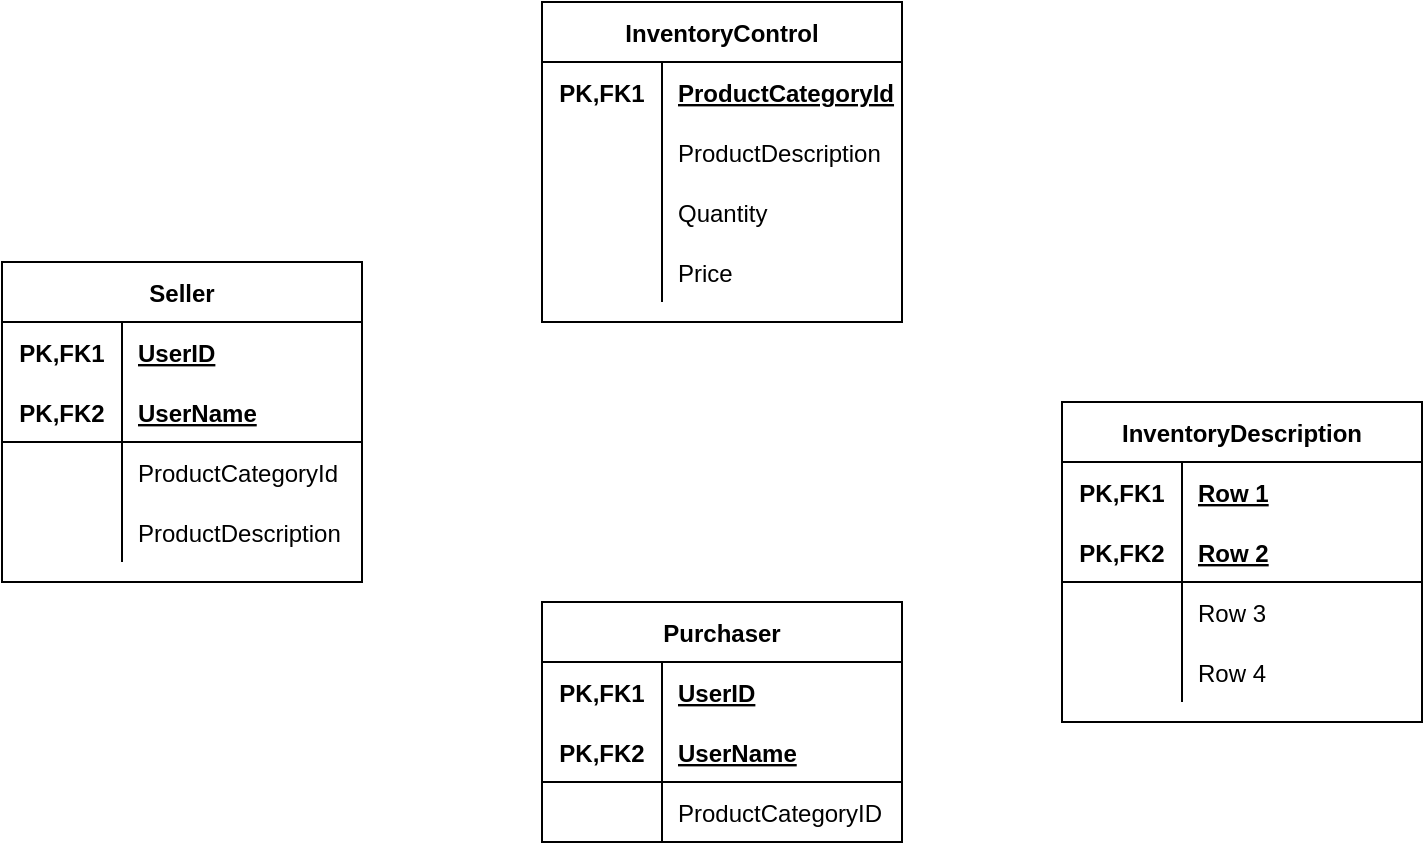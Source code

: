 <mxfile version="14.3.0" type="github">
  <diagram id="fB64tMOYFkFWQUvkLbui" name="Page-1">
    <mxGraphModel dx="1038" dy="587" grid="1" gridSize="10" guides="1" tooltips="1" connect="1" arrows="1" fold="1" page="1" pageScale="1" pageWidth="850" pageHeight="1100" math="0" shadow="0">
      <root>
        <mxCell id="0" />
        <mxCell id="1" parent="0" />
        <mxCell id="xFfkrpB8t_EoLugRh91A-27" value="Purchaser" style="shape=table;startSize=30;container=1;collapsible=1;childLayout=tableLayout;fixedRows=1;rowLines=0;fontStyle=1;align=center;resizeLast=1;" vertex="1" parent="1">
          <mxGeometry x="360" y="330" width="180" height="120" as="geometry" />
        </mxCell>
        <mxCell id="xFfkrpB8t_EoLugRh91A-28" value="" style="shape=partialRectangle;collapsible=0;dropTarget=0;pointerEvents=0;fillColor=none;top=0;left=0;bottom=0;right=0;points=[[0,0.5],[1,0.5]];portConstraint=eastwest;" vertex="1" parent="xFfkrpB8t_EoLugRh91A-27">
          <mxGeometry y="30" width="180" height="30" as="geometry" />
        </mxCell>
        <mxCell id="xFfkrpB8t_EoLugRh91A-29" value="PK,FK1" style="shape=partialRectangle;connectable=0;fillColor=none;top=0;left=0;bottom=0;right=0;fontStyle=1;overflow=hidden;" vertex="1" parent="xFfkrpB8t_EoLugRh91A-28">
          <mxGeometry width="60" height="30" as="geometry" />
        </mxCell>
        <mxCell id="xFfkrpB8t_EoLugRh91A-30" value="UserID" style="shape=partialRectangle;connectable=0;fillColor=none;top=0;left=0;bottom=0;right=0;align=left;spacingLeft=6;fontStyle=5;overflow=hidden;" vertex="1" parent="xFfkrpB8t_EoLugRh91A-28">
          <mxGeometry x="60" width="120" height="30" as="geometry" />
        </mxCell>
        <mxCell id="xFfkrpB8t_EoLugRh91A-31" value="" style="shape=partialRectangle;collapsible=0;dropTarget=0;pointerEvents=0;fillColor=none;top=0;left=0;bottom=1;right=0;points=[[0,0.5],[1,0.5]];portConstraint=eastwest;" vertex="1" parent="xFfkrpB8t_EoLugRh91A-27">
          <mxGeometry y="60" width="180" height="30" as="geometry" />
        </mxCell>
        <mxCell id="xFfkrpB8t_EoLugRh91A-32" value="PK,FK2" style="shape=partialRectangle;connectable=0;fillColor=none;top=0;left=0;bottom=0;right=0;fontStyle=1;overflow=hidden;" vertex="1" parent="xFfkrpB8t_EoLugRh91A-31">
          <mxGeometry width="60" height="30" as="geometry" />
        </mxCell>
        <mxCell id="xFfkrpB8t_EoLugRh91A-33" value="UserName" style="shape=partialRectangle;connectable=0;fillColor=none;top=0;left=0;bottom=0;right=0;align=left;spacingLeft=6;fontStyle=5;overflow=hidden;" vertex="1" parent="xFfkrpB8t_EoLugRh91A-31">
          <mxGeometry x="60" width="120" height="30" as="geometry" />
        </mxCell>
        <mxCell id="xFfkrpB8t_EoLugRh91A-34" value="" style="shape=partialRectangle;collapsible=0;dropTarget=0;pointerEvents=0;fillColor=none;top=0;left=0;bottom=0;right=0;points=[[0,0.5],[1,0.5]];portConstraint=eastwest;" vertex="1" parent="xFfkrpB8t_EoLugRh91A-27">
          <mxGeometry y="90" width="180" height="30" as="geometry" />
        </mxCell>
        <mxCell id="xFfkrpB8t_EoLugRh91A-35" value="" style="shape=partialRectangle;connectable=0;fillColor=none;top=0;left=0;bottom=0;right=0;editable=1;overflow=hidden;" vertex="1" parent="xFfkrpB8t_EoLugRh91A-34">
          <mxGeometry width="60" height="30" as="geometry" />
        </mxCell>
        <mxCell id="xFfkrpB8t_EoLugRh91A-36" value="ProductCategoryID" style="shape=partialRectangle;connectable=0;fillColor=none;top=0;left=0;bottom=0;right=0;align=left;spacingLeft=6;overflow=hidden;" vertex="1" parent="xFfkrpB8t_EoLugRh91A-34">
          <mxGeometry x="60" width="120" height="30" as="geometry" />
        </mxCell>
        <mxCell id="xFfkrpB8t_EoLugRh91A-40" value="InventoryControl" style="shape=table;startSize=30;container=1;collapsible=1;childLayout=tableLayout;fixedRows=1;rowLines=0;fontStyle=1;align=center;resizeLast=1;" vertex="1" parent="1">
          <mxGeometry x="360" y="30" width="180" height="160" as="geometry" />
        </mxCell>
        <mxCell id="xFfkrpB8t_EoLugRh91A-41" value="" style="shape=partialRectangle;collapsible=0;dropTarget=0;pointerEvents=0;fillColor=none;top=0;left=0;bottom=0;right=0;points=[[0,0.5],[1,0.5]];portConstraint=eastwest;" vertex="1" parent="xFfkrpB8t_EoLugRh91A-40">
          <mxGeometry y="30" width="180" height="30" as="geometry" />
        </mxCell>
        <mxCell id="xFfkrpB8t_EoLugRh91A-42" value="PK,FK1" style="shape=partialRectangle;connectable=0;fillColor=none;top=0;left=0;bottom=0;right=0;fontStyle=1;overflow=hidden;" vertex="1" parent="xFfkrpB8t_EoLugRh91A-41">
          <mxGeometry width="60" height="30" as="geometry" />
        </mxCell>
        <mxCell id="xFfkrpB8t_EoLugRh91A-43" value="ProductCategoryId" style="shape=partialRectangle;connectable=0;fillColor=none;top=0;left=0;bottom=0;right=0;align=left;spacingLeft=6;fontStyle=5;overflow=hidden;" vertex="1" parent="xFfkrpB8t_EoLugRh91A-41">
          <mxGeometry x="60" width="120" height="30" as="geometry" />
        </mxCell>
        <mxCell id="xFfkrpB8t_EoLugRh91A-47" value="" style="shape=partialRectangle;collapsible=0;dropTarget=0;pointerEvents=0;fillColor=none;top=0;left=0;bottom=0;right=0;points=[[0,0.5],[1,0.5]];portConstraint=eastwest;" vertex="1" parent="xFfkrpB8t_EoLugRh91A-40">
          <mxGeometry y="60" width="180" height="30" as="geometry" />
        </mxCell>
        <mxCell id="xFfkrpB8t_EoLugRh91A-48" value="" style="shape=partialRectangle;connectable=0;fillColor=none;top=0;left=0;bottom=0;right=0;editable=1;overflow=hidden;" vertex="1" parent="xFfkrpB8t_EoLugRh91A-47">
          <mxGeometry width="60" height="30" as="geometry" />
        </mxCell>
        <mxCell id="xFfkrpB8t_EoLugRh91A-49" value="ProductDescription" style="shape=partialRectangle;connectable=0;fillColor=none;top=0;left=0;bottom=0;right=0;align=left;spacingLeft=6;overflow=hidden;" vertex="1" parent="xFfkrpB8t_EoLugRh91A-47">
          <mxGeometry x="60" width="120" height="30" as="geometry" />
        </mxCell>
        <mxCell id="xFfkrpB8t_EoLugRh91A-84" value="" style="shape=partialRectangle;collapsible=0;dropTarget=0;pointerEvents=0;fillColor=none;top=0;left=0;bottom=0;right=0;points=[[0,0.5],[1,0.5]];portConstraint=eastwest;" vertex="1" parent="xFfkrpB8t_EoLugRh91A-40">
          <mxGeometry y="90" width="180" height="30" as="geometry" />
        </mxCell>
        <mxCell id="xFfkrpB8t_EoLugRh91A-85" value="" style="shape=partialRectangle;connectable=0;fillColor=none;top=0;left=0;bottom=0;right=0;editable=1;overflow=hidden;" vertex="1" parent="xFfkrpB8t_EoLugRh91A-84">
          <mxGeometry width="60" height="30" as="geometry" />
        </mxCell>
        <mxCell id="xFfkrpB8t_EoLugRh91A-86" value="Quantity" style="shape=partialRectangle;connectable=0;fillColor=none;top=0;left=0;bottom=0;right=0;align=left;spacingLeft=6;overflow=hidden;" vertex="1" parent="xFfkrpB8t_EoLugRh91A-84">
          <mxGeometry x="60" width="120" height="30" as="geometry" />
        </mxCell>
        <mxCell id="xFfkrpB8t_EoLugRh91A-50" value="" style="shape=partialRectangle;collapsible=0;dropTarget=0;pointerEvents=0;fillColor=none;top=0;left=0;bottom=0;right=0;points=[[0,0.5],[1,0.5]];portConstraint=eastwest;" vertex="1" parent="xFfkrpB8t_EoLugRh91A-40">
          <mxGeometry y="120" width="180" height="30" as="geometry" />
        </mxCell>
        <mxCell id="xFfkrpB8t_EoLugRh91A-51" value="" style="shape=partialRectangle;connectable=0;fillColor=none;top=0;left=0;bottom=0;right=0;editable=1;overflow=hidden;" vertex="1" parent="xFfkrpB8t_EoLugRh91A-50">
          <mxGeometry width="60" height="30" as="geometry" />
        </mxCell>
        <mxCell id="xFfkrpB8t_EoLugRh91A-52" value="Price" style="shape=partialRectangle;connectable=0;fillColor=none;top=0;left=0;bottom=0;right=0;align=left;spacingLeft=6;overflow=hidden;" vertex="1" parent="xFfkrpB8t_EoLugRh91A-50">
          <mxGeometry x="60" width="120" height="30" as="geometry" />
        </mxCell>
        <mxCell id="xFfkrpB8t_EoLugRh91A-53" value="Seller" style="shape=table;startSize=30;container=1;collapsible=1;childLayout=tableLayout;fixedRows=1;rowLines=0;fontStyle=1;align=center;resizeLast=1;" vertex="1" parent="1">
          <mxGeometry x="90" y="160" width="180" height="160" as="geometry" />
        </mxCell>
        <mxCell id="xFfkrpB8t_EoLugRh91A-54" value="" style="shape=partialRectangle;collapsible=0;dropTarget=0;pointerEvents=0;fillColor=none;top=0;left=0;bottom=0;right=0;points=[[0,0.5],[1,0.5]];portConstraint=eastwest;" vertex="1" parent="xFfkrpB8t_EoLugRh91A-53">
          <mxGeometry y="30" width="180" height="30" as="geometry" />
        </mxCell>
        <mxCell id="xFfkrpB8t_EoLugRh91A-55" value="PK,FK1" style="shape=partialRectangle;connectable=0;fillColor=none;top=0;left=0;bottom=0;right=0;fontStyle=1;overflow=hidden;" vertex="1" parent="xFfkrpB8t_EoLugRh91A-54">
          <mxGeometry width="60" height="30" as="geometry" />
        </mxCell>
        <mxCell id="xFfkrpB8t_EoLugRh91A-56" value="UserID" style="shape=partialRectangle;connectable=0;fillColor=none;top=0;left=0;bottom=0;right=0;align=left;spacingLeft=6;fontStyle=5;overflow=hidden;" vertex="1" parent="xFfkrpB8t_EoLugRh91A-54">
          <mxGeometry x="60" width="120" height="30" as="geometry" />
        </mxCell>
        <mxCell id="xFfkrpB8t_EoLugRh91A-57" value="" style="shape=partialRectangle;collapsible=0;dropTarget=0;pointerEvents=0;fillColor=none;top=0;left=0;bottom=1;right=0;points=[[0,0.5],[1,0.5]];portConstraint=eastwest;" vertex="1" parent="xFfkrpB8t_EoLugRh91A-53">
          <mxGeometry y="60" width="180" height="30" as="geometry" />
        </mxCell>
        <mxCell id="xFfkrpB8t_EoLugRh91A-58" value="PK,FK2" style="shape=partialRectangle;connectable=0;fillColor=none;top=0;left=0;bottom=0;right=0;fontStyle=1;overflow=hidden;" vertex="1" parent="xFfkrpB8t_EoLugRh91A-57">
          <mxGeometry width="60" height="30" as="geometry" />
        </mxCell>
        <mxCell id="xFfkrpB8t_EoLugRh91A-59" value="UserName" style="shape=partialRectangle;connectable=0;fillColor=none;top=0;left=0;bottom=0;right=0;align=left;spacingLeft=6;fontStyle=5;overflow=hidden;" vertex="1" parent="xFfkrpB8t_EoLugRh91A-57">
          <mxGeometry x="60" width="120" height="30" as="geometry" />
        </mxCell>
        <mxCell id="xFfkrpB8t_EoLugRh91A-60" value="" style="shape=partialRectangle;collapsible=0;dropTarget=0;pointerEvents=0;fillColor=none;top=0;left=0;bottom=0;right=0;points=[[0,0.5],[1,0.5]];portConstraint=eastwest;" vertex="1" parent="xFfkrpB8t_EoLugRh91A-53">
          <mxGeometry y="90" width="180" height="30" as="geometry" />
        </mxCell>
        <mxCell id="xFfkrpB8t_EoLugRh91A-61" value="" style="shape=partialRectangle;connectable=0;fillColor=none;top=0;left=0;bottom=0;right=0;editable=1;overflow=hidden;" vertex="1" parent="xFfkrpB8t_EoLugRh91A-60">
          <mxGeometry width="60" height="30" as="geometry" />
        </mxCell>
        <mxCell id="xFfkrpB8t_EoLugRh91A-62" value="ProductCategoryId" style="shape=partialRectangle;connectable=0;fillColor=none;top=0;left=0;bottom=0;right=0;align=left;spacingLeft=6;overflow=hidden;" vertex="1" parent="xFfkrpB8t_EoLugRh91A-60">
          <mxGeometry x="60" width="120" height="30" as="geometry" />
        </mxCell>
        <mxCell id="xFfkrpB8t_EoLugRh91A-63" value="" style="shape=partialRectangle;collapsible=0;dropTarget=0;pointerEvents=0;fillColor=none;top=0;left=0;bottom=0;right=0;points=[[0,0.5],[1,0.5]];portConstraint=eastwest;" vertex="1" parent="xFfkrpB8t_EoLugRh91A-53">
          <mxGeometry y="120" width="180" height="30" as="geometry" />
        </mxCell>
        <mxCell id="xFfkrpB8t_EoLugRh91A-64" value="" style="shape=partialRectangle;connectable=0;fillColor=none;top=0;left=0;bottom=0;right=0;editable=1;overflow=hidden;" vertex="1" parent="xFfkrpB8t_EoLugRh91A-63">
          <mxGeometry width="60" height="30" as="geometry" />
        </mxCell>
        <mxCell id="xFfkrpB8t_EoLugRh91A-65" value="ProductDescription" style="shape=partialRectangle;connectable=0;fillColor=none;top=0;left=0;bottom=0;right=0;align=left;spacingLeft=6;overflow=hidden;" vertex="1" parent="xFfkrpB8t_EoLugRh91A-63">
          <mxGeometry x="60" width="120" height="30" as="geometry" />
        </mxCell>
        <mxCell id="xFfkrpB8t_EoLugRh91A-66" value="InventoryDescription" style="shape=table;startSize=30;container=1;collapsible=1;childLayout=tableLayout;fixedRows=1;rowLines=0;fontStyle=1;align=center;resizeLast=1;" vertex="1" parent="1">
          <mxGeometry x="620" y="230" width="180" height="160" as="geometry" />
        </mxCell>
        <mxCell id="xFfkrpB8t_EoLugRh91A-67" value="" style="shape=partialRectangle;collapsible=0;dropTarget=0;pointerEvents=0;fillColor=none;top=0;left=0;bottom=0;right=0;points=[[0,0.5],[1,0.5]];portConstraint=eastwest;" vertex="1" parent="xFfkrpB8t_EoLugRh91A-66">
          <mxGeometry y="30" width="180" height="30" as="geometry" />
        </mxCell>
        <mxCell id="xFfkrpB8t_EoLugRh91A-68" value="PK,FK1" style="shape=partialRectangle;connectable=0;fillColor=none;top=0;left=0;bottom=0;right=0;fontStyle=1;overflow=hidden;" vertex="1" parent="xFfkrpB8t_EoLugRh91A-67">
          <mxGeometry width="60" height="30" as="geometry" />
        </mxCell>
        <mxCell id="xFfkrpB8t_EoLugRh91A-69" value="Row 1" style="shape=partialRectangle;connectable=0;fillColor=none;top=0;left=0;bottom=0;right=0;align=left;spacingLeft=6;fontStyle=5;overflow=hidden;" vertex="1" parent="xFfkrpB8t_EoLugRh91A-67">
          <mxGeometry x="60" width="120" height="30" as="geometry" />
        </mxCell>
        <mxCell id="xFfkrpB8t_EoLugRh91A-70" value="" style="shape=partialRectangle;collapsible=0;dropTarget=0;pointerEvents=0;fillColor=none;top=0;left=0;bottom=1;right=0;points=[[0,0.5],[1,0.5]];portConstraint=eastwest;" vertex="1" parent="xFfkrpB8t_EoLugRh91A-66">
          <mxGeometry y="60" width="180" height="30" as="geometry" />
        </mxCell>
        <mxCell id="xFfkrpB8t_EoLugRh91A-71" value="PK,FK2" style="shape=partialRectangle;connectable=0;fillColor=none;top=0;left=0;bottom=0;right=0;fontStyle=1;overflow=hidden;" vertex="1" parent="xFfkrpB8t_EoLugRh91A-70">
          <mxGeometry width="60" height="30" as="geometry" />
        </mxCell>
        <mxCell id="xFfkrpB8t_EoLugRh91A-72" value="Row 2" style="shape=partialRectangle;connectable=0;fillColor=none;top=0;left=0;bottom=0;right=0;align=left;spacingLeft=6;fontStyle=5;overflow=hidden;" vertex="1" parent="xFfkrpB8t_EoLugRh91A-70">
          <mxGeometry x="60" width="120" height="30" as="geometry" />
        </mxCell>
        <mxCell id="xFfkrpB8t_EoLugRh91A-73" value="" style="shape=partialRectangle;collapsible=0;dropTarget=0;pointerEvents=0;fillColor=none;top=0;left=0;bottom=0;right=0;points=[[0,0.5],[1,0.5]];portConstraint=eastwest;" vertex="1" parent="xFfkrpB8t_EoLugRh91A-66">
          <mxGeometry y="90" width="180" height="30" as="geometry" />
        </mxCell>
        <mxCell id="xFfkrpB8t_EoLugRh91A-74" value="" style="shape=partialRectangle;connectable=0;fillColor=none;top=0;left=0;bottom=0;right=0;editable=1;overflow=hidden;" vertex="1" parent="xFfkrpB8t_EoLugRh91A-73">
          <mxGeometry width="60" height="30" as="geometry" />
        </mxCell>
        <mxCell id="xFfkrpB8t_EoLugRh91A-75" value="Row 3" style="shape=partialRectangle;connectable=0;fillColor=none;top=0;left=0;bottom=0;right=0;align=left;spacingLeft=6;overflow=hidden;" vertex="1" parent="xFfkrpB8t_EoLugRh91A-73">
          <mxGeometry x="60" width="120" height="30" as="geometry" />
        </mxCell>
        <mxCell id="xFfkrpB8t_EoLugRh91A-76" value="" style="shape=partialRectangle;collapsible=0;dropTarget=0;pointerEvents=0;fillColor=none;top=0;left=0;bottom=0;right=0;points=[[0,0.5],[1,0.5]];portConstraint=eastwest;" vertex="1" parent="xFfkrpB8t_EoLugRh91A-66">
          <mxGeometry y="120" width="180" height="30" as="geometry" />
        </mxCell>
        <mxCell id="xFfkrpB8t_EoLugRh91A-77" value="" style="shape=partialRectangle;connectable=0;fillColor=none;top=0;left=0;bottom=0;right=0;editable=1;overflow=hidden;" vertex="1" parent="xFfkrpB8t_EoLugRh91A-76">
          <mxGeometry width="60" height="30" as="geometry" />
        </mxCell>
        <mxCell id="xFfkrpB8t_EoLugRh91A-78" value="Row 4" style="shape=partialRectangle;connectable=0;fillColor=none;top=0;left=0;bottom=0;right=0;align=left;spacingLeft=6;overflow=hidden;" vertex="1" parent="xFfkrpB8t_EoLugRh91A-76">
          <mxGeometry x="60" width="120" height="30" as="geometry" />
        </mxCell>
      </root>
    </mxGraphModel>
  </diagram>
</mxfile>
